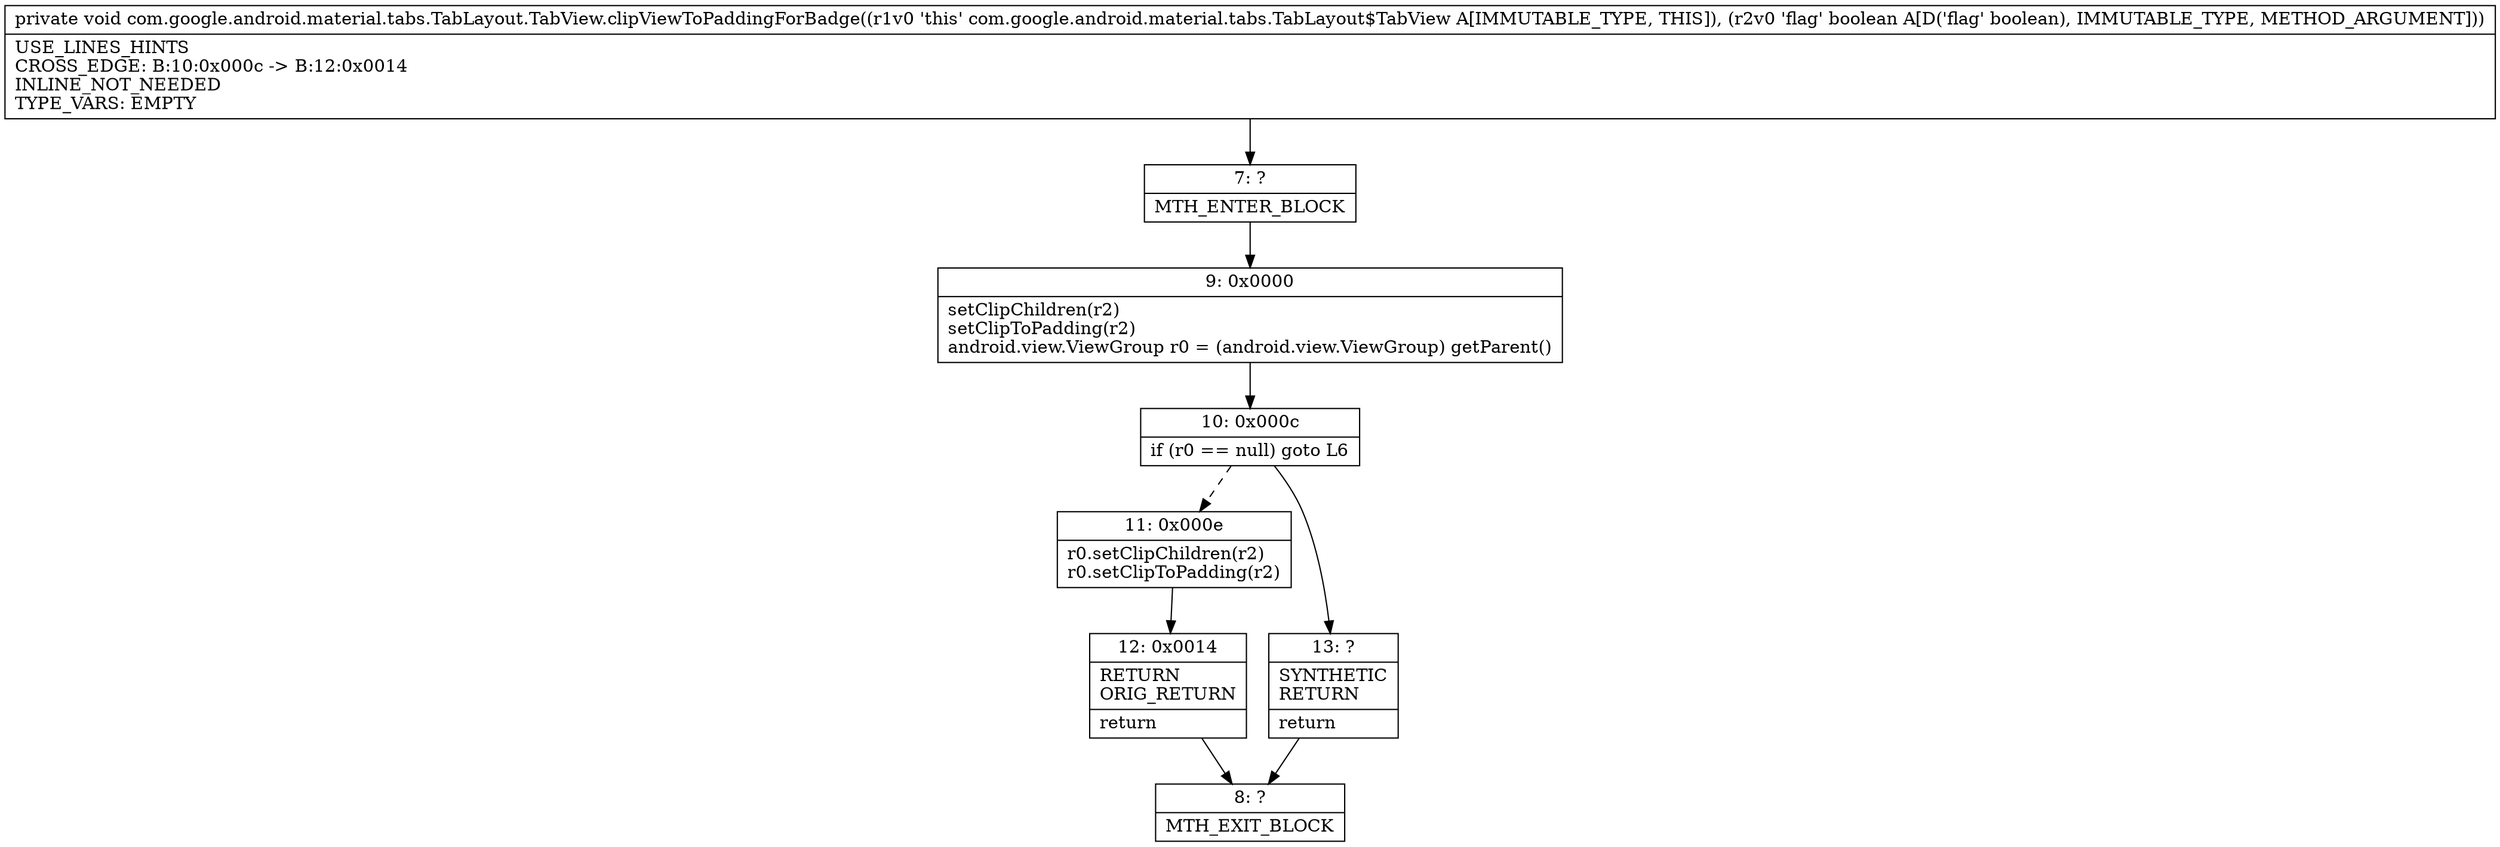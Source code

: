 digraph "CFG forcom.google.android.material.tabs.TabLayout.TabView.clipViewToPaddingForBadge(Z)V" {
Node_7 [shape=record,label="{7\:\ ?|MTH_ENTER_BLOCK\l}"];
Node_9 [shape=record,label="{9\:\ 0x0000|setClipChildren(r2)\lsetClipToPadding(r2)\landroid.view.ViewGroup r0 = (android.view.ViewGroup) getParent()\l}"];
Node_10 [shape=record,label="{10\:\ 0x000c|if (r0 == null) goto L6\l}"];
Node_11 [shape=record,label="{11\:\ 0x000e|r0.setClipChildren(r2)\lr0.setClipToPadding(r2)\l}"];
Node_12 [shape=record,label="{12\:\ 0x0014|RETURN\lORIG_RETURN\l|return\l}"];
Node_8 [shape=record,label="{8\:\ ?|MTH_EXIT_BLOCK\l}"];
Node_13 [shape=record,label="{13\:\ ?|SYNTHETIC\lRETURN\l|return\l}"];
MethodNode[shape=record,label="{private void com.google.android.material.tabs.TabLayout.TabView.clipViewToPaddingForBadge((r1v0 'this' com.google.android.material.tabs.TabLayout$TabView A[IMMUTABLE_TYPE, THIS]), (r2v0 'flag' boolean A[D('flag' boolean), IMMUTABLE_TYPE, METHOD_ARGUMENT]))  | USE_LINES_HINTS\lCROSS_EDGE: B:10:0x000c \-\> B:12:0x0014\lINLINE_NOT_NEEDED\lTYPE_VARS: EMPTY\l}"];
MethodNode -> Node_7;Node_7 -> Node_9;
Node_9 -> Node_10;
Node_10 -> Node_11[style=dashed];
Node_10 -> Node_13;
Node_11 -> Node_12;
Node_12 -> Node_8;
Node_13 -> Node_8;
}

